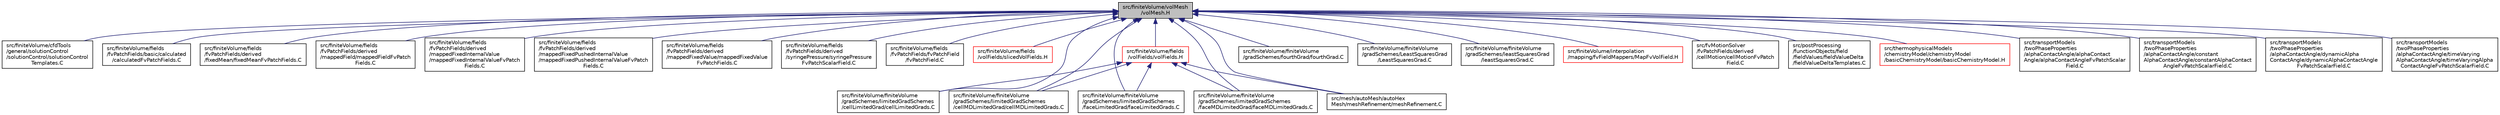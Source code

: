 digraph "src/finiteVolume/volMesh/volMesh.H"
{
  bgcolor="transparent";
  edge [fontname="Helvetica",fontsize="10",labelfontname="Helvetica",labelfontsize="10"];
  node [fontname="Helvetica",fontsize="10",shape=record];
  Node1 [label="src/finiteVolume/volMesh\l/volMesh.H",height=0.2,width=0.4,color="black", fillcolor="grey75", style="filled", fontcolor="black"];
  Node1 -> Node2 [dir="back",color="midnightblue",fontsize="10",style="solid",fontname="Helvetica"];
  Node2 [label="src/finiteVolume/cfdTools\l/general/solutionControl\l/solutionControl/solutionControl\lTemplates.C",height=0.2,width=0.4,color="black",URL="$a05077.html"];
  Node1 -> Node3 [dir="back",color="midnightblue",fontsize="10",style="solid",fontname="Helvetica"];
  Node3 [label="src/finiteVolume/fields\l/fvPatchFields/basic/calculated\l/calculatedFvPatchFields.C",height=0.2,width=0.4,color="black",URL="$a05109.html"];
  Node1 -> Node4 [dir="back",color="midnightblue",fontsize="10",style="solid",fontname="Helvetica"];
  Node4 [label="src/finiteVolume/fields\l/fvPatchFields/derived\l/fixedMean/fixedMeanFvPatchFields.C",height=0.2,width=0.4,color="black",URL="$a05273.html"];
  Node1 -> Node5 [dir="back",color="midnightblue",fontsize="10",style="solid",fontname="Helvetica"];
  Node5 [label="src/finiteVolume/fields\l/fvPatchFields/derived\l/mappedField/mappedFieldFvPatch\lFields.C",height=0.2,width=0.4,color="black",URL="$a05307.html"];
  Node1 -> Node6 [dir="back",color="midnightblue",fontsize="10",style="solid",fontname="Helvetica"];
  Node6 [label="src/finiteVolume/fields\l/fvPatchFields/derived\l/mappedFixedInternalValue\l/mappedFixedInternalValueFvPatch\lFields.C",height=0.2,width=0.4,color="black",URL="$a05314.html"];
  Node1 -> Node7 [dir="back",color="midnightblue",fontsize="10",style="solid",fontname="Helvetica"];
  Node7 [label="src/finiteVolume/fields\l/fvPatchFields/derived\l/mappedFixedPushedInternalValue\l/mappedFixedPushedInternalValueFvPatch\lFields.C",height=0.2,width=0.4,color="black",URL="$a05319.html"];
  Node1 -> Node8 [dir="back",color="midnightblue",fontsize="10",style="solid",fontname="Helvetica"];
  Node8 [label="src/finiteVolume/fields\l/fvPatchFields/derived\l/mappedFixedValue/mappedFixedValue\lFvPatchFields.C",height=0.2,width=0.4,color="black",URL="$a05324.html"];
  Node1 -> Node9 [dir="back",color="midnightblue",fontsize="10",style="solid",fontname="Helvetica"];
  Node9 [label="src/finiteVolume/fields\l/fvPatchFields/derived\l/syringePressure/syringePressure\lFvPatchScalarField.C",height=0.2,width=0.4,color="black",URL="$a05392.html"];
  Node1 -> Node10 [dir="back",color="midnightblue",fontsize="10",style="solid",fontname="Helvetica"];
  Node10 [label="src/finiteVolume/fields\l/fvPatchFields/fvPatchField\l/fvPatchField.C",height=0.2,width=0.4,color="black",URL="$a05458.html"];
  Node1 -> Node11 [dir="back",color="midnightblue",fontsize="10",style="solid",fontname="Helvetica"];
  Node11 [label="src/finiteVolume/fields\l/volFields/slicedVolFields.H",height=0.2,width=0.4,color="red",URL="$a05551.html"];
  Node1 -> Node12 [dir="back",color="midnightblue",fontsize="10",style="solid",fontname="Helvetica"];
  Node12 [label="src/finiteVolume/fields\l/volFields/volFields.H",height=0.2,width=0.4,color="red",URL="$a05554.html"];
  Node12 -> Node13 [dir="back",color="midnightblue",fontsize="10",style="solid",fontname="Helvetica"];
  Node13 [label="src/finiteVolume/finiteVolume\l/gradSchemes/limitedGradSchemes\l/cellLimitedGrad/cellLimitedGrads.C",height=0.2,width=0.4,color="black",URL="$a05692.html"];
  Node12 -> Node14 [dir="back",color="midnightblue",fontsize="10",style="solid",fontname="Helvetica"];
  Node14 [label="src/finiteVolume/finiteVolume\l/gradSchemes/limitedGradSchemes\l/cellMDLimitedGrad/cellMDLimitedGrads.C",height=0.2,width=0.4,color="black",URL="$a05694.html"];
  Node12 -> Node15 [dir="back",color="midnightblue",fontsize="10",style="solid",fontname="Helvetica"];
  Node15 [label="src/finiteVolume/finiteVolume\l/gradSchemes/limitedGradSchemes\l/faceLimitedGrad/faceLimitedGrads.C",height=0.2,width=0.4,color="black",URL="$a05696.html"];
  Node12 -> Node16 [dir="back",color="midnightblue",fontsize="10",style="solid",fontname="Helvetica"];
  Node16 [label="src/finiteVolume/finiteVolume\l/gradSchemes/limitedGradSchemes\l/faceMDLimitedGrad/faceMDLimitedGrads.C",height=0.2,width=0.4,color="black",URL="$a05698.html"];
  Node12 -> Node17 [dir="back",color="midnightblue",fontsize="10",style="solid",fontname="Helvetica"];
  Node17 [label="src/mesh/autoMesh/autoHex\lMesh/meshRefinement/meshRefinement.C",height=0.2,width=0.4,color="black",URL="$a06999.html"];
  Node1 -> Node18 [dir="back",color="midnightblue",fontsize="10",style="solid",fontname="Helvetica"];
  Node18 [label="src/finiteVolume/finiteVolume\l/gradSchemes/fourthGrad/fourthGrad.C",height=0.2,width=0.4,color="black",URL="$a05670.html"];
  Node1 -> Node19 [dir="back",color="midnightblue",fontsize="10",style="solid",fontname="Helvetica"];
  Node19 [label="src/finiteVolume/finiteVolume\l/gradSchemes/LeastSquaresGrad\l/LeastSquaresGrad.C",height=0.2,width=0.4,color="black",URL="$a05681.html"];
  Node1 -> Node20 [dir="back",color="midnightblue",fontsize="10",style="solid",fontname="Helvetica"];
  Node20 [label="src/finiteVolume/finiteVolume\l/gradSchemes/leastSquaresGrad\l/leastSquaresGrad.C",height=0.2,width=0.4,color="black",URL="$a05680.html"];
  Node1 -> Node13 [dir="back",color="midnightblue",fontsize="10",style="solid",fontname="Helvetica"];
  Node1 -> Node14 [dir="back",color="midnightblue",fontsize="10",style="solid",fontname="Helvetica"];
  Node1 -> Node15 [dir="back",color="midnightblue",fontsize="10",style="solid",fontname="Helvetica"];
  Node1 -> Node16 [dir="back",color="midnightblue",fontsize="10",style="solid",fontname="Helvetica"];
  Node1 -> Node21 [dir="back",color="midnightblue",fontsize="10",style="solid",fontname="Helvetica"];
  Node21 [label="src/finiteVolume/interpolation\l/mapping/fvFieldMappers/MapFvVolField.H",height=0.2,width=0.4,color="red",URL="$a05931.html",tooltip="Map volume internal field on topology change. This is a partial template specialisation, see MapGeometricFields. "];
  Node1 -> Node22 [dir="back",color="midnightblue",fontsize="10",style="solid",fontname="Helvetica"];
  Node22 [label="src/fvMotionSolver\l/fvPatchFields/derived\l/cellMotion/cellMotionFvPatch\lField.C",height=0.2,width=0.4,color="black",URL="$a06129.html"];
  Node1 -> Node17 [dir="back",color="midnightblue",fontsize="10",style="solid",fontname="Helvetica"];
  Node1 -> Node23 [dir="back",color="midnightblue",fontsize="10",style="solid",fontname="Helvetica"];
  Node23 [label="src/postProcessing\l/functionObjects/field\l/fieldValues/fieldValueDelta\l/fieldValueDeltaTemplates.C",height=0.2,width=0.4,color="black",URL="$a09159.html"];
  Node1 -> Node24 [dir="back",color="midnightblue",fontsize="10",style="solid",fontname="Helvetica"];
  Node24 [label="src/thermophysicalModels\l/chemistryModel/chemistryModel\l/basicChemistryModel/basicChemistryModel.H",height=0.2,width=0.4,color="red",URL="$a09903.html"];
  Node1 -> Node25 [dir="back",color="midnightblue",fontsize="10",style="solid",fontname="Helvetica"];
  Node25 [label="src/transportModels\l/twoPhaseProperties\l/alphaContactAngle/alphaContact\lAngle/alphaContactAngleFvPatchScalar\lField.C",height=0.2,width=0.4,color="black",URL="$a10381.html"];
  Node1 -> Node26 [dir="back",color="midnightblue",fontsize="10",style="solid",fontname="Helvetica"];
  Node26 [label="src/transportModels\l/twoPhaseProperties\l/alphaContactAngle/constant\lAlphaContactAngle/constantAlphaContact\lAngleFvPatchScalarField.C",height=0.2,width=0.4,color="black",URL="$a10391.html"];
  Node1 -> Node27 [dir="back",color="midnightblue",fontsize="10",style="solid",fontname="Helvetica"];
  Node27 [label="src/transportModels\l/twoPhaseProperties\l/alphaContactAngle/dynamicAlpha\lContactAngle/dynamicAlphaContactAngle\lFvPatchScalarField.C",height=0.2,width=0.4,color="black",URL="$a10393.html"];
  Node1 -> Node28 [dir="back",color="midnightblue",fontsize="10",style="solid",fontname="Helvetica"];
  Node28 [label="src/transportModels\l/twoPhaseProperties\l/alphaContactAngle/timeVarying\lAlphaContactAngle/timeVaryingAlpha\lContactAngleFvPatchScalarField.C",height=0.2,width=0.4,color="black",URL="$a10395.html"];
}
